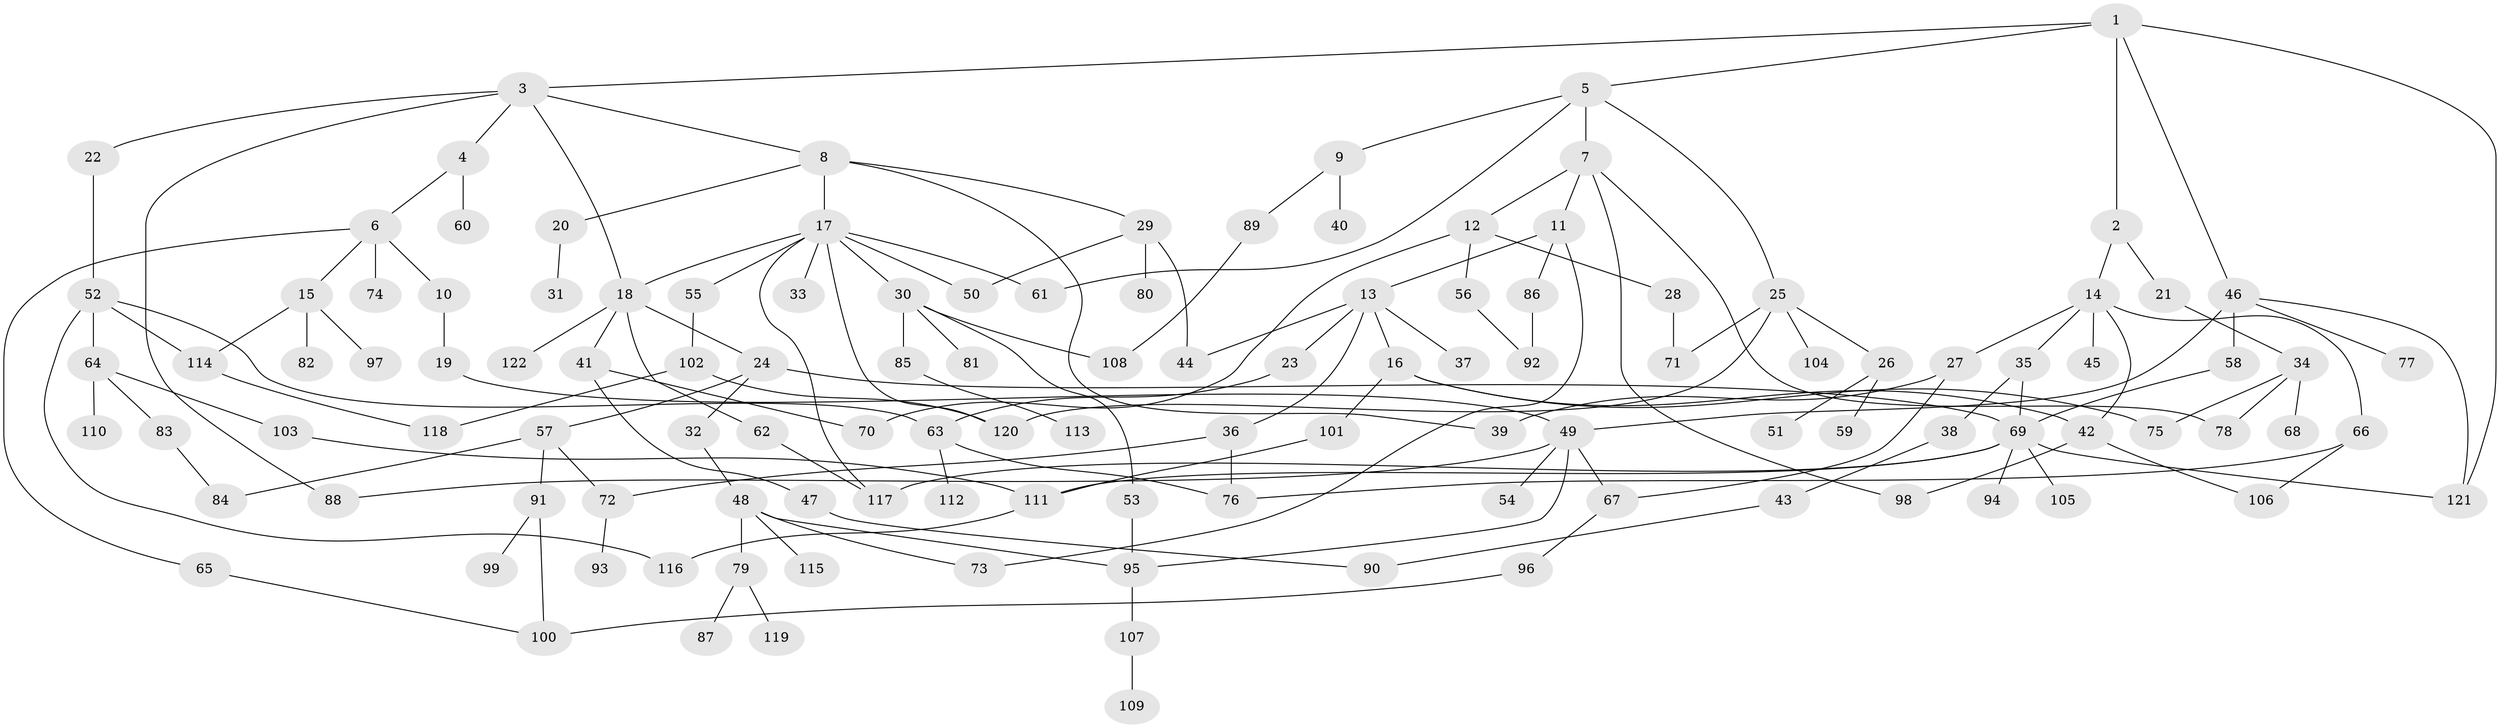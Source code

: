 // coarse degree distribution, {5: 0.07954545454545454, 3: 0.10227272727272728, 7: 0.03409090909090909, 6: 0.056818181818181816, 4: 0.10227272727272728, 2: 0.29545454545454547, 9: 0.03409090909090909, 1: 0.29545454545454547}
// Generated by graph-tools (version 1.1) at 2025/41/03/06/25 10:41:31]
// undirected, 122 vertices, 162 edges
graph export_dot {
graph [start="1"]
  node [color=gray90,style=filled];
  1;
  2;
  3;
  4;
  5;
  6;
  7;
  8;
  9;
  10;
  11;
  12;
  13;
  14;
  15;
  16;
  17;
  18;
  19;
  20;
  21;
  22;
  23;
  24;
  25;
  26;
  27;
  28;
  29;
  30;
  31;
  32;
  33;
  34;
  35;
  36;
  37;
  38;
  39;
  40;
  41;
  42;
  43;
  44;
  45;
  46;
  47;
  48;
  49;
  50;
  51;
  52;
  53;
  54;
  55;
  56;
  57;
  58;
  59;
  60;
  61;
  62;
  63;
  64;
  65;
  66;
  67;
  68;
  69;
  70;
  71;
  72;
  73;
  74;
  75;
  76;
  77;
  78;
  79;
  80;
  81;
  82;
  83;
  84;
  85;
  86;
  87;
  88;
  89;
  90;
  91;
  92;
  93;
  94;
  95;
  96;
  97;
  98;
  99;
  100;
  101;
  102;
  103;
  104;
  105;
  106;
  107;
  108;
  109;
  110;
  111;
  112;
  113;
  114;
  115;
  116;
  117;
  118;
  119;
  120;
  121;
  122;
  1 -- 2;
  1 -- 3;
  1 -- 5;
  1 -- 46;
  1 -- 121;
  2 -- 14;
  2 -- 21;
  3 -- 4;
  3 -- 8;
  3 -- 22;
  3 -- 88;
  3 -- 18;
  4 -- 6;
  4 -- 60;
  5 -- 7;
  5 -- 9;
  5 -- 25;
  5 -- 61;
  6 -- 10;
  6 -- 15;
  6 -- 65;
  6 -- 74;
  7 -- 11;
  7 -- 12;
  7 -- 98;
  7 -- 78;
  8 -- 17;
  8 -- 20;
  8 -- 29;
  8 -- 39;
  9 -- 40;
  9 -- 89;
  10 -- 19;
  11 -- 13;
  11 -- 86;
  11 -- 73;
  12 -- 28;
  12 -- 56;
  12 -- 70;
  13 -- 16;
  13 -- 23;
  13 -- 36;
  13 -- 37;
  13 -- 44;
  14 -- 27;
  14 -- 35;
  14 -- 45;
  14 -- 66;
  14 -- 42;
  15 -- 82;
  15 -- 97;
  15 -- 114;
  16 -- 42;
  16 -- 101;
  16 -- 75;
  17 -- 18;
  17 -- 30;
  17 -- 33;
  17 -- 50;
  17 -- 55;
  17 -- 61;
  17 -- 120;
  17 -- 117;
  18 -- 24;
  18 -- 41;
  18 -- 62;
  18 -- 122;
  19 -- 49;
  20 -- 31;
  21 -- 34;
  22 -- 52;
  23 -- 63;
  24 -- 32;
  24 -- 57;
  24 -- 69;
  25 -- 26;
  25 -- 71;
  25 -- 104;
  25 -- 120;
  26 -- 51;
  26 -- 59;
  27 -- 67;
  27 -- 39;
  28 -- 71;
  29 -- 80;
  29 -- 44;
  29 -- 50;
  30 -- 53;
  30 -- 81;
  30 -- 85;
  30 -- 108;
  32 -- 48;
  34 -- 68;
  34 -- 75;
  34 -- 78;
  35 -- 38;
  35 -- 69;
  36 -- 76;
  36 -- 72;
  38 -- 43;
  41 -- 47;
  41 -- 70;
  42 -- 106;
  42 -- 98;
  43 -- 90;
  46 -- 49;
  46 -- 58;
  46 -- 77;
  46 -- 121;
  47 -- 90;
  48 -- 73;
  48 -- 79;
  48 -- 115;
  48 -- 95;
  49 -- 54;
  49 -- 88;
  49 -- 95;
  49 -- 67;
  52 -- 64;
  52 -- 116;
  52 -- 114;
  52 -- 63;
  53 -- 95;
  55 -- 102;
  56 -- 92;
  57 -- 72;
  57 -- 84;
  57 -- 91;
  58 -- 69;
  62 -- 117;
  63 -- 112;
  63 -- 76;
  64 -- 83;
  64 -- 103;
  64 -- 110;
  65 -- 100;
  66 -- 106;
  66 -- 76;
  67 -- 96;
  69 -- 94;
  69 -- 105;
  69 -- 121;
  69 -- 117;
  69 -- 111;
  72 -- 93;
  79 -- 87;
  79 -- 119;
  83 -- 84;
  85 -- 113;
  86 -- 92;
  89 -- 108;
  91 -- 99;
  91 -- 100;
  95 -- 107;
  96 -- 100;
  101 -- 111;
  102 -- 120;
  102 -- 118;
  103 -- 111;
  107 -- 109;
  111 -- 116;
  114 -- 118;
}
